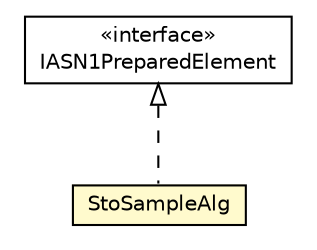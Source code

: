 #!/usr/local/bin/dot
#
# Class diagram 
# Generated by UMLGraph version R5_6-24-gf6e263 (http://www.umlgraph.org/)
#

digraph G {
	edge [fontname="Helvetica",fontsize=10,labelfontname="Helvetica",labelfontsize=10];
	node [fontname="Helvetica",fontsize=10,shape=plaintext];
	nodesep=0.25;
	ranksep=0.5;
	// org.universAAL.lddi.lib.ieeex73std.org.bn.coders.IASN1PreparedElement
	c314402 [label=<<table title="org.universAAL.lddi.lib.ieeex73std.org.bn.coders.IASN1PreparedElement" border="0" cellborder="1" cellspacing="0" cellpadding="2" port="p" href="../../org/bn/coders/IASN1PreparedElement.html">
		<tr><td><table border="0" cellspacing="0" cellpadding="1">
<tr><td align="center" balign="center"> &#171;interface&#187; </td></tr>
<tr><td align="center" balign="center"> IASN1PreparedElement </td></tr>
		</table></td></tr>
		</table>>, URL="../../org/bn/coders/IASN1PreparedElement.html", fontname="Helvetica", fontcolor="black", fontsize=10.0];
	// org.universAAL.lddi.lib.ieeex73std.x73.p20601.StoSampleAlg
	c314482 [label=<<table title="org.universAAL.lddi.lib.ieeex73std.x73.p20601.StoSampleAlg" border="0" cellborder="1" cellspacing="0" cellpadding="2" port="p" bgcolor="lemonChiffon" href="./StoSampleAlg.html">
		<tr><td><table border="0" cellspacing="0" cellpadding="1">
<tr><td align="center" balign="center"> StoSampleAlg </td></tr>
		</table></td></tr>
		</table>>, URL="./StoSampleAlg.html", fontname="Helvetica", fontcolor="black", fontsize=10.0];
	//org.universAAL.lddi.lib.ieeex73std.x73.p20601.StoSampleAlg implements org.universAAL.lddi.lib.ieeex73std.org.bn.coders.IASN1PreparedElement
	c314402:p -> c314482:p [dir=back,arrowtail=empty,style=dashed];
}

